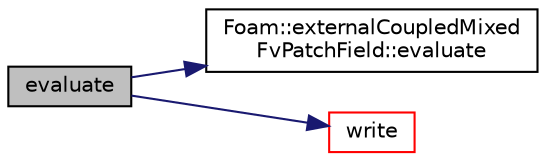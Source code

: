 digraph "evaluate"
{
  bgcolor="transparent";
  edge [fontname="Helvetica",fontsize="10",labelfontname="Helvetica",labelfontsize="10"];
  node [fontname="Helvetica",fontsize="10",shape=record];
  rankdir="LR";
  Node416 [label="evaluate",height=0.2,width=0.4,color="black", fillcolor="grey75", style="filled", fontcolor="black"];
  Node416 -> Node417 [color="midnightblue",fontsize="10",style="solid",fontname="Helvetica"];
  Node417 [label="Foam::externalCoupledMixed\lFvPatchField::evaluate",height=0.2,width=0.4,color="black",URL="$a22877.html#a3b59c070ab0408e3bbb21927540159f4",tooltip="Evaluate the patch field. "];
  Node416 -> Node418 [color="midnightblue",fontsize="10",style="solid",fontname="Helvetica"];
  Node418 [label="write",height=0.2,width=0.4,color="red",URL="$a31997.html#a293fdfec8bdfbd5c3913ab4c9f3454ff",tooltip="Write. "];
}
